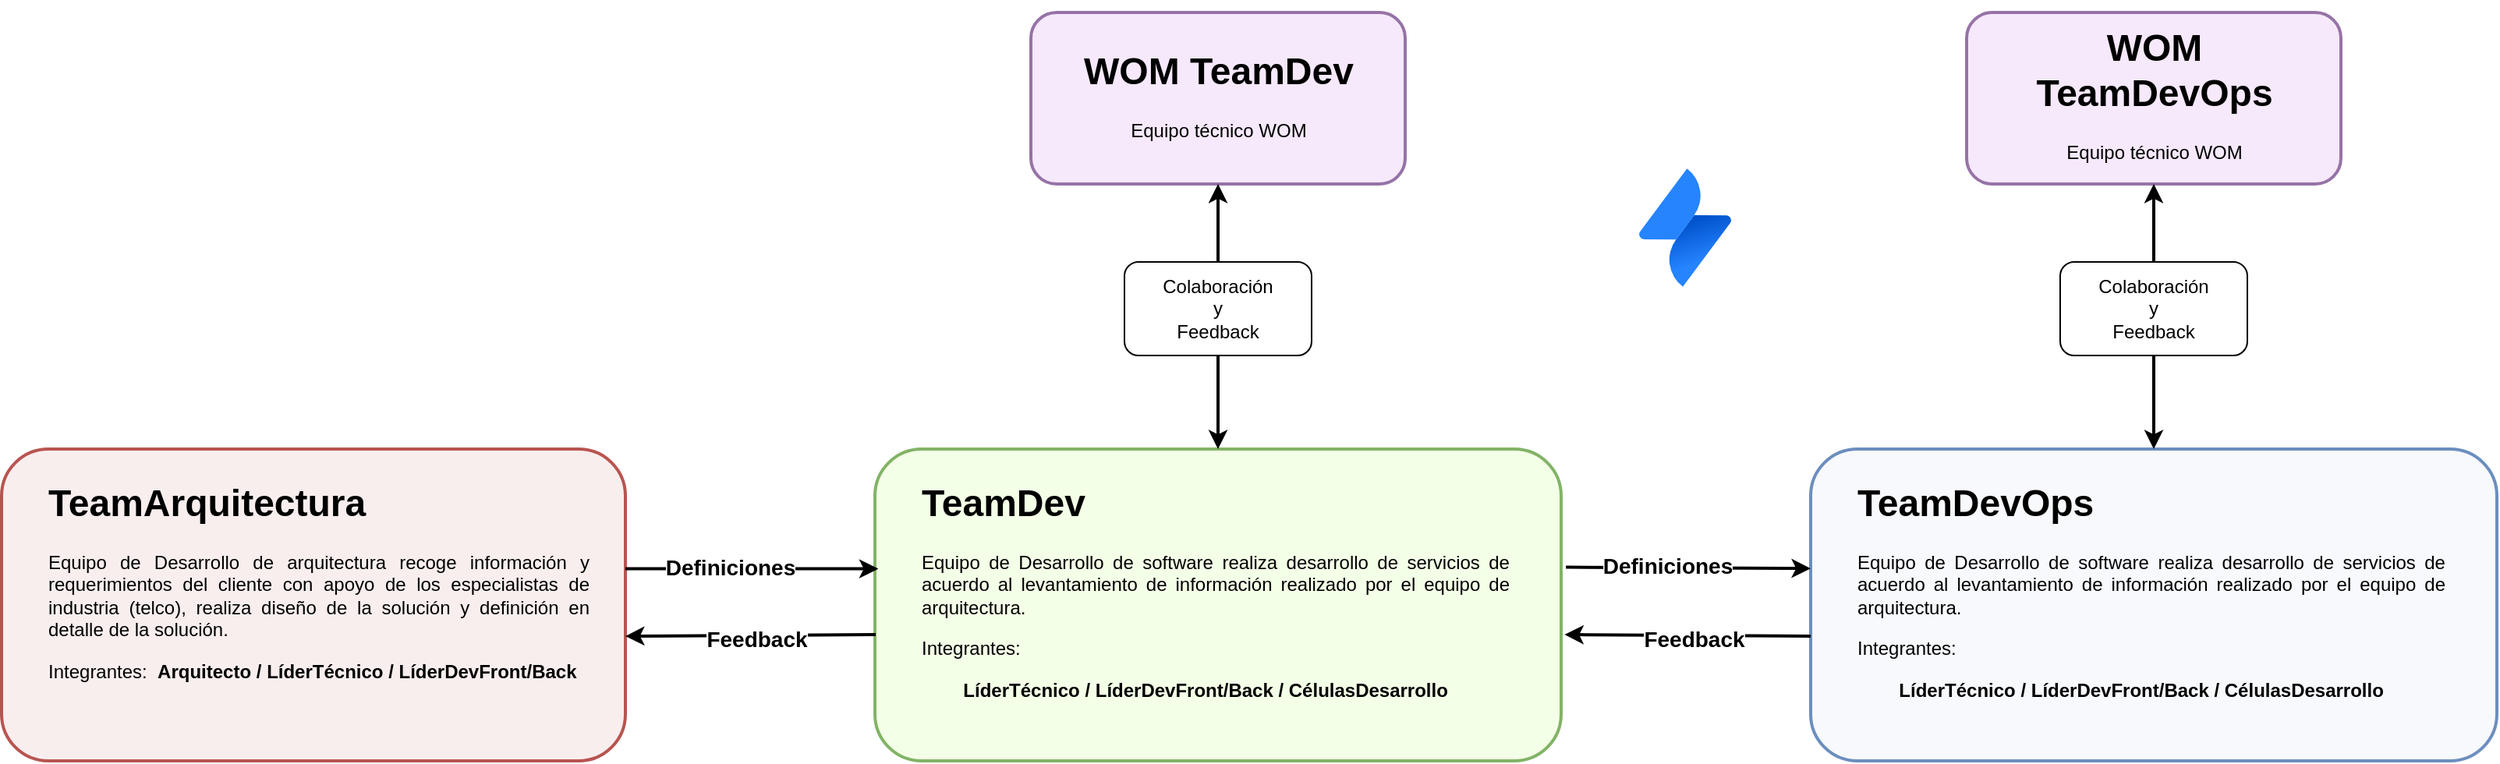 <mxfile version="21.6.9" type="github">
  <diagram name="Página-1" id="ZVUjuS-TwMxPAm4DahR5">
    <mxGraphModel dx="1957" dy="1757" grid="1" gridSize="10" guides="1" tooltips="1" connect="1" arrows="1" fold="1" page="1" pageScale="1" pageWidth="827" pageHeight="1169" math="0" shadow="0">
      <root>
        <mxCell id="0" />
        <mxCell id="1" parent="0" />
        <mxCell id="y2M8KA7EAdU5h4OUIB-f-7" value="" style="rounded=1;whiteSpace=wrap;html=1;fillColor=#F8EEEE;strokeColor=#b85450;fillStyle=solid;strokeWidth=2;" vertex="1" parent="1">
          <mxGeometry x="-560" y="40" width="400" height="200" as="geometry" />
        </mxCell>
        <mxCell id="y2M8KA7EAdU5h4OUIB-f-9" value="&lt;h1&gt;TeamArquitectura&lt;/h1&gt;&lt;p align=&quot;justify&quot;&gt;Equipo de Desarrollo de arquitectura recoge información y requerimientos del cliente con apoyo de los especialistas de industria (telco), realiza diseño de la solución y definición en detalle de la solución.&lt;/p&gt;&lt;p&gt;Integrantes:&amp;nbsp; &lt;b&gt;Arquitecto / &lt;span style=&quot;&quot;&gt;&lt;span style=&quot;&quot;&gt;&lt;/span&gt;&lt;/span&gt;LíderTécnico / LíderDevFront/Back&lt;/b&gt;&lt;br&gt;&lt;/p&gt;" style="text;html=1;strokeColor=none;fillColor=none;spacing=5;spacingTop=-20;whiteSpace=wrap;overflow=hidden;rounded=1;" vertex="1" parent="1">
          <mxGeometry x="-535" y="55" width="355" height="165" as="geometry" />
        </mxCell>
        <mxCell id="y2M8KA7EAdU5h4OUIB-f-11" value="" style="rounded=1;whiteSpace=wrap;html=1;fillColor=#F3FFE6;strokeColor=#82b366;fillStyle=solid;strokeWidth=2;" vertex="1" parent="1">
          <mxGeometry y="40" width="440" height="200" as="geometry" />
        </mxCell>
        <mxCell id="y2M8KA7EAdU5h4OUIB-f-12" value="&lt;h1&gt;TeamDev&lt;/h1&gt;&lt;p align=&quot;justify&quot;&gt;Equipo de Desarrollo de software realiza desarrollo de servicios de acuerdo al levantamiento de información realizado por el equipo de arquitectura.&lt;/p&gt;&lt;p&gt;Integrantes:&amp;nbsp; &lt;b&gt;&lt;span style=&quot;&quot;&gt;&lt;span style=&quot;&quot;&gt;&lt;/span&gt;&lt;/span&gt;&lt;br&gt;&lt;/b&gt;&lt;/p&gt;&lt;p&gt;&lt;b&gt;&lt;span style=&quot;white-space: pre;&quot;&gt;&#x9;&lt;/span&gt;LíderTécnico / LíderDevFront/Back / CélulasDesarrollo&lt;/b&gt;&lt;br&gt;&lt;/p&gt;" style="text;html=1;strokeColor=none;fillColor=none;spacing=5;spacingTop=-20;whiteSpace=wrap;overflow=hidden;rounded=1;" vertex="1" parent="1">
          <mxGeometry x="25" y="55" width="385" height="165" as="geometry" />
        </mxCell>
        <mxCell id="y2M8KA7EAdU5h4OUIB-f-13" value="" style="rounded=1;whiteSpace=wrap;html=1;fillColor=#F6E9FC;strokeColor=#9673a6;fillStyle=solid;strokeWidth=2;" vertex="1" parent="1">
          <mxGeometry x="100" y="-240" width="240" height="110" as="geometry" />
        </mxCell>
        <mxCell id="y2M8KA7EAdU5h4OUIB-f-14" value="&lt;h1 align=&quot;center&quot;&gt;WOM TeamDev&lt;/h1&gt;&lt;p align=&quot;center&quot;&gt;Equipo técnico WOM&lt;br&gt;&lt;/p&gt;" style="text;html=1;strokeColor=none;fillColor=none;spacing=5;spacingTop=-20;whiteSpace=wrap;overflow=hidden;rounded=1;align=center;" vertex="1" parent="1">
          <mxGeometry x="117.5" y="-222.5" width="205" height="82.5" as="geometry" />
        </mxCell>
        <mxCell id="y2M8KA7EAdU5h4OUIB-f-16" value="" style="endArrow=classic;startArrow=classic;html=1;rounded=0;entryX=0.5;entryY=1;entryDx=0;entryDy=0;exitX=0.5;exitY=0;exitDx=0;exitDy=0;strokeWidth=2;" edge="1" parent="1" source="y2M8KA7EAdU5h4OUIB-f-11" target="y2M8KA7EAdU5h4OUIB-f-13">
          <mxGeometry width="50" height="50" relative="1" as="geometry">
            <mxPoint x="190" as="sourcePoint" />
            <mxPoint x="240" y="-50" as="targetPoint" />
          </mxGeometry>
        </mxCell>
        <mxCell id="y2M8KA7EAdU5h4OUIB-f-18" value="&lt;div&gt;Colaboración&lt;/div&gt;&lt;div&gt;y &lt;/div&gt;Feedback" style="rounded=1;whiteSpace=wrap;html=1;" vertex="1" parent="1">
          <mxGeometry x="160" y="-80" width="120" height="60" as="geometry" />
        </mxCell>
        <mxCell id="y2M8KA7EAdU5h4OUIB-f-19" value="" style="endArrow=classic;html=1;rounded=0;entryX=0.005;entryY=0.384;entryDx=0;entryDy=0;entryPerimeter=0;exitX=1;exitY=0.384;exitDx=0;exitDy=0;exitPerimeter=0;strokeWidth=2;" edge="1" parent="1" source="y2M8KA7EAdU5h4OUIB-f-7" target="y2M8KA7EAdU5h4OUIB-f-11">
          <mxGeometry width="50" height="50" relative="1" as="geometry">
            <mxPoint x="-140" y="117" as="sourcePoint" />
            <mxPoint x="240" y="-50" as="targetPoint" />
          </mxGeometry>
        </mxCell>
        <mxCell id="y2M8KA7EAdU5h4OUIB-f-20" value="&lt;font style=&quot;font-size: 14px;&quot;&gt;&lt;b&gt;Definiciones&lt;/b&gt;&lt;/font&gt;" style="edgeLabel;html=1;align=center;verticalAlign=middle;resizable=0;points=[];" vertex="1" connectable="0" parent="y2M8KA7EAdU5h4OUIB-f-19">
          <mxGeometry x="-0.177" y="1" relative="1" as="geometry">
            <mxPoint as="offset" />
          </mxGeometry>
        </mxCell>
        <mxCell id="y2M8KA7EAdU5h4OUIB-f-21" value="" style="endArrow=classic;html=1;rounded=0;exitX=0.001;exitY=0.595;exitDx=0;exitDy=0;exitPerimeter=0;entryX=1;entryY=0.6;entryDx=0;entryDy=0;entryPerimeter=0;strokeWidth=2;" edge="1" parent="1" source="y2M8KA7EAdU5h4OUIB-f-11" target="y2M8KA7EAdU5h4OUIB-f-7">
          <mxGeometry width="50" height="50" relative="1" as="geometry">
            <mxPoint x="190" as="sourcePoint" />
            <mxPoint x="-110" y="150" as="targetPoint" />
          </mxGeometry>
        </mxCell>
        <mxCell id="y2M8KA7EAdU5h4OUIB-f-22" value="&lt;font size=&quot;1&quot;&gt;&lt;b style=&quot;font-size: 14px;&quot;&gt;Feedback&lt;/b&gt;&lt;/font&gt;" style="edgeLabel;html=1;align=center;verticalAlign=middle;resizable=0;points=[];" vertex="1" connectable="0" parent="y2M8KA7EAdU5h4OUIB-f-21">
          <mxGeometry x="-0.046" y="2" relative="1" as="geometry">
            <mxPoint as="offset" />
          </mxGeometry>
        </mxCell>
        <mxCell id="y2M8KA7EAdU5h4OUIB-f-23" value="" style="rounded=1;whiteSpace=wrap;html=1;fillColor=#F7F9FC;strokeColor=#6c8ebf;fillStyle=solid;strokeWidth=2;" vertex="1" parent="1">
          <mxGeometry x="600" y="40" width="440" height="200" as="geometry" />
        </mxCell>
        <mxCell id="y2M8KA7EAdU5h4OUIB-f-24" value="&lt;h1&gt;TeamDevOps&lt;/h1&gt;&lt;p align=&quot;justify&quot;&gt;Equipo de Desarrollo de software realiza desarrollo de servicios de acuerdo al levantamiento de información realizado por el equipo de arquitectura.&lt;/p&gt;&lt;p&gt;Integrantes:&amp;nbsp; &lt;b&gt;&lt;span style=&quot;&quot;&gt;&lt;span style=&quot;&quot;&gt;&lt;/span&gt;&lt;/span&gt;&lt;br&gt;&lt;/b&gt;&lt;/p&gt;&lt;p&gt;&lt;b&gt;&lt;span style=&quot;white-space: pre;&quot;&gt;&#x9;&lt;/span&gt;LíderTécnico / LíderDevFront/Back / CélulasDesarrollo&lt;/b&gt;&lt;br&gt;&lt;/p&gt;" style="text;html=1;strokeColor=none;fillColor=none;spacing=5;spacingTop=-20;whiteSpace=wrap;overflow=hidden;rounded=1;" vertex="1" parent="1">
          <mxGeometry x="625" y="55" width="385" height="165" as="geometry" />
        </mxCell>
        <mxCell id="y2M8KA7EAdU5h4OUIB-f-25" value="" style="rounded=1;whiteSpace=wrap;html=1;fillColor=#F6E9FC;strokeColor=#9673a6;fillStyle=solid;strokeWidth=2;" vertex="1" parent="1">
          <mxGeometry x="700" y="-240" width="240" height="110" as="geometry" />
        </mxCell>
        <mxCell id="y2M8KA7EAdU5h4OUIB-f-26" value="&lt;h1 align=&quot;center&quot;&gt;WOM TeamDevOps&lt;/h1&gt;&lt;p align=&quot;center&quot;&gt;Equipo técnico WOM&lt;br&gt;&lt;/p&gt;" style="text;html=1;strokeColor=none;fillColor=none;spacing=5;spacingTop=-20;whiteSpace=wrap;overflow=hidden;rounded=1;align=center;" vertex="1" parent="1">
          <mxGeometry x="717.5" y="-237.5" width="205" height="112.5" as="geometry" />
        </mxCell>
        <mxCell id="y2M8KA7EAdU5h4OUIB-f-27" value="" style="endArrow=classic;startArrow=classic;html=1;rounded=0;entryX=0.5;entryY=1;entryDx=0;entryDy=0;exitX=0.5;exitY=0;exitDx=0;exitDy=0;strokeWidth=2;" edge="1" parent="1" source="y2M8KA7EAdU5h4OUIB-f-23" target="y2M8KA7EAdU5h4OUIB-f-25">
          <mxGeometry width="50" height="50" relative="1" as="geometry">
            <mxPoint x="790" as="sourcePoint" />
            <mxPoint x="840" y="-50" as="targetPoint" />
          </mxGeometry>
        </mxCell>
        <mxCell id="y2M8KA7EAdU5h4OUIB-f-28" value="&lt;div&gt;Colaboración&lt;/div&gt;&lt;div&gt;y &lt;/div&gt;Feedback" style="rounded=1;whiteSpace=wrap;html=1;" vertex="1" parent="1">
          <mxGeometry x="760" y="-80" width="120" height="60" as="geometry" />
        </mxCell>
        <mxCell id="y2M8KA7EAdU5h4OUIB-f-31" value="" style="endArrow=classic;html=1;rounded=0;entryX=0;entryY=0.383;entryDx=0;entryDy=0;entryPerimeter=0;exitX=1.007;exitY=0.379;exitDx=0;exitDy=0;exitPerimeter=0;strokeWidth=2;" edge="1" parent="1" source="y2M8KA7EAdU5h4OUIB-f-11" target="y2M8KA7EAdU5h4OUIB-f-23">
          <mxGeometry width="50" height="50" relative="1" as="geometry">
            <mxPoint x="300" y="-20" as="sourcePoint" />
            <mxPoint x="462" y="-20" as="targetPoint" />
          </mxGeometry>
        </mxCell>
        <mxCell id="y2M8KA7EAdU5h4OUIB-f-32" value="&lt;font style=&quot;font-size: 14px;&quot;&gt;&lt;b&gt;Definiciones&lt;/b&gt;&lt;/font&gt;" style="edgeLabel;html=1;align=center;verticalAlign=middle;resizable=0;points=[];" vertex="1" connectable="0" parent="y2M8KA7EAdU5h4OUIB-f-31">
          <mxGeometry x="-0.177" y="1" relative="1" as="geometry">
            <mxPoint as="offset" />
          </mxGeometry>
        </mxCell>
        <mxCell id="y2M8KA7EAdU5h4OUIB-f-33" value="" style="endArrow=classic;html=1;rounded=0;exitX=0;exitY=0.6;exitDx=0;exitDy=0;exitPerimeter=0;entryX=1.005;entryY=0.595;entryDx=0;entryDy=0;entryPerimeter=0;strokeWidth=2;" edge="1" parent="1" source="y2M8KA7EAdU5h4OUIB-f-23" target="y2M8KA7EAdU5h4OUIB-f-11">
          <mxGeometry width="50" height="50" relative="1" as="geometry">
            <mxPoint x="450" y="10" as="sourcePoint" />
            <mxPoint x="290" y="11" as="targetPoint" />
          </mxGeometry>
        </mxCell>
        <mxCell id="y2M8KA7EAdU5h4OUIB-f-34" value="&lt;font size=&quot;1&quot;&gt;&lt;b style=&quot;font-size: 14px;&quot;&gt;Feedback&lt;/b&gt;&lt;/font&gt;" style="edgeLabel;html=1;align=center;verticalAlign=middle;resizable=0;points=[];" vertex="1" connectable="0" parent="y2M8KA7EAdU5h4OUIB-f-33">
          <mxGeometry x="-0.046" y="2" relative="1" as="geometry">
            <mxPoint as="offset" />
          </mxGeometry>
        </mxCell>
        <mxCell id="y2M8KA7EAdU5h4OUIB-f-35" value="" style="image;html=1;image=img/lib/atlassian/Jira_Service_Desk_Logo.svg;" vertex="1" parent="1">
          <mxGeometry x="490" y="-140" width="59" height="76" as="geometry" />
        </mxCell>
      </root>
    </mxGraphModel>
  </diagram>
</mxfile>
